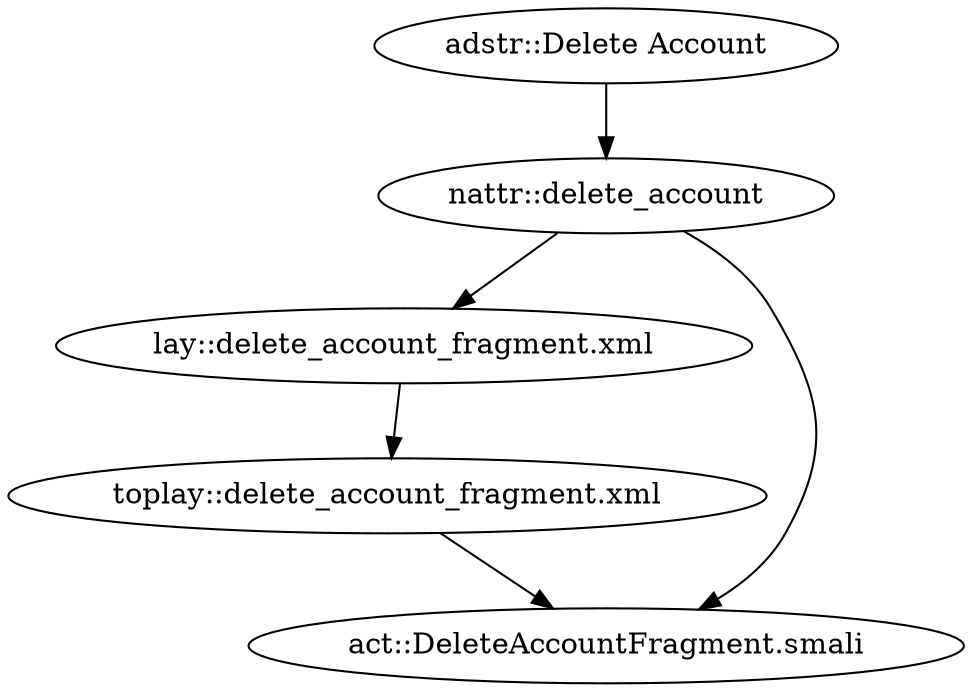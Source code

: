 digraph G {
"adstr::Delete Account" -> "nattr::delete_account"
"nattr::delete_account" -> "lay::delete_account_fragment.xml"
"nattr::delete_account" -> "act::DeleteAccountFragment.smali"
"lay::delete_account_fragment.xml" -> "toplay::delete_account_fragment.xml"
"toplay::delete_account_fragment.xml" -> "act::DeleteAccountFragment.smali"
}
